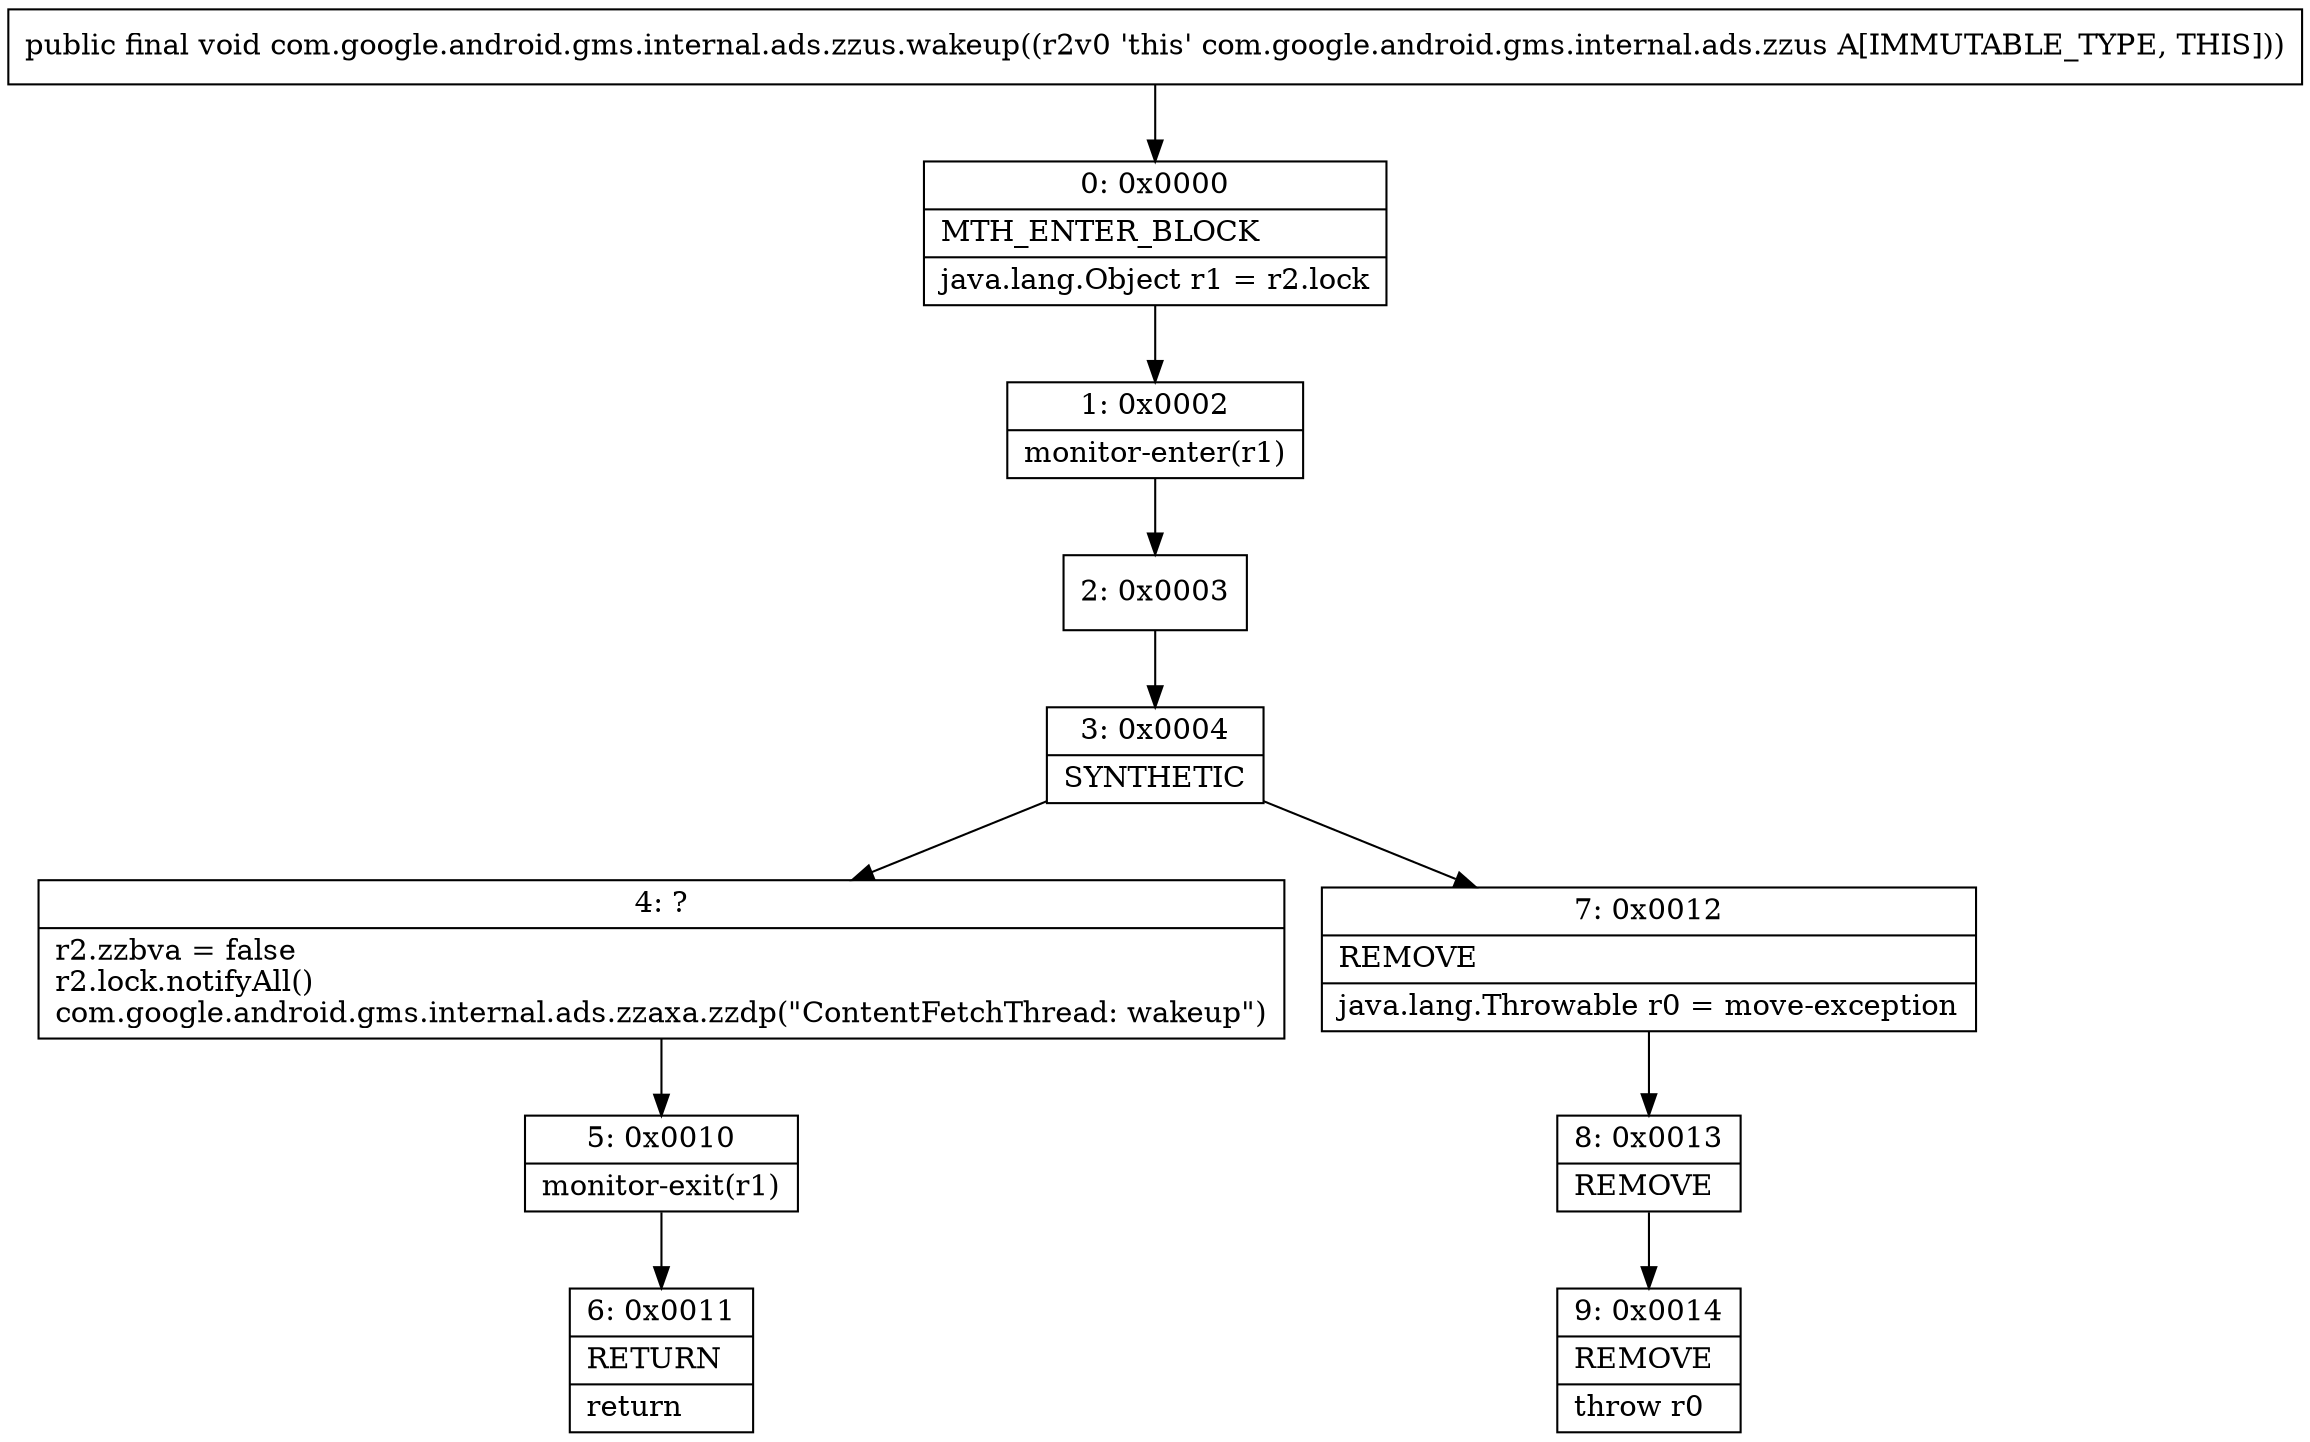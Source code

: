 digraph "CFG forcom.google.android.gms.internal.ads.zzus.wakeup()V" {
Node_0 [shape=record,label="{0\:\ 0x0000|MTH_ENTER_BLOCK\l|java.lang.Object r1 = r2.lock\l}"];
Node_1 [shape=record,label="{1\:\ 0x0002|monitor\-enter(r1)\l}"];
Node_2 [shape=record,label="{2\:\ 0x0003}"];
Node_3 [shape=record,label="{3\:\ 0x0004|SYNTHETIC\l}"];
Node_4 [shape=record,label="{4\:\ ?|r2.zzbva = false\lr2.lock.notifyAll()\lcom.google.android.gms.internal.ads.zzaxa.zzdp(\"ContentFetchThread: wakeup\")\l}"];
Node_5 [shape=record,label="{5\:\ 0x0010|monitor\-exit(r1)\l}"];
Node_6 [shape=record,label="{6\:\ 0x0011|RETURN\l|return\l}"];
Node_7 [shape=record,label="{7\:\ 0x0012|REMOVE\l|java.lang.Throwable r0 = move\-exception\l}"];
Node_8 [shape=record,label="{8\:\ 0x0013|REMOVE\l}"];
Node_9 [shape=record,label="{9\:\ 0x0014|REMOVE\l|throw r0\l}"];
MethodNode[shape=record,label="{public final void com.google.android.gms.internal.ads.zzus.wakeup((r2v0 'this' com.google.android.gms.internal.ads.zzus A[IMMUTABLE_TYPE, THIS])) }"];
MethodNode -> Node_0;
Node_0 -> Node_1;
Node_1 -> Node_2;
Node_2 -> Node_3;
Node_3 -> Node_4;
Node_3 -> Node_7;
Node_4 -> Node_5;
Node_5 -> Node_6;
Node_7 -> Node_8;
Node_8 -> Node_9;
}

